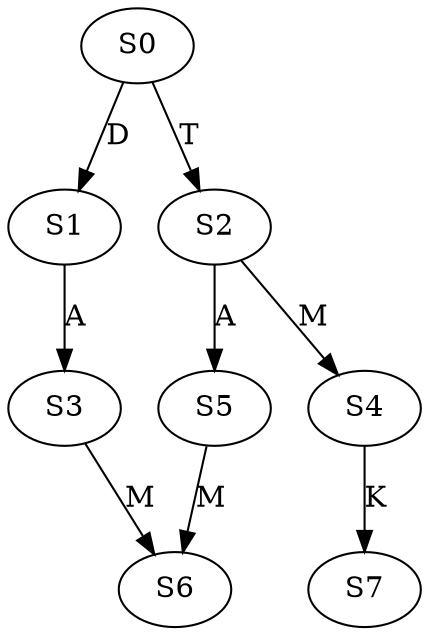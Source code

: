 strict digraph  {
	S0 -> S1 [ label = D ];
	S0 -> S2 [ label = T ];
	S1 -> S3 [ label = A ];
	S2 -> S4 [ label = M ];
	S2 -> S5 [ label = A ];
	S3 -> S6 [ label = M ];
	S4 -> S7 [ label = K ];
	S5 -> S6 [ label = M ];
}
